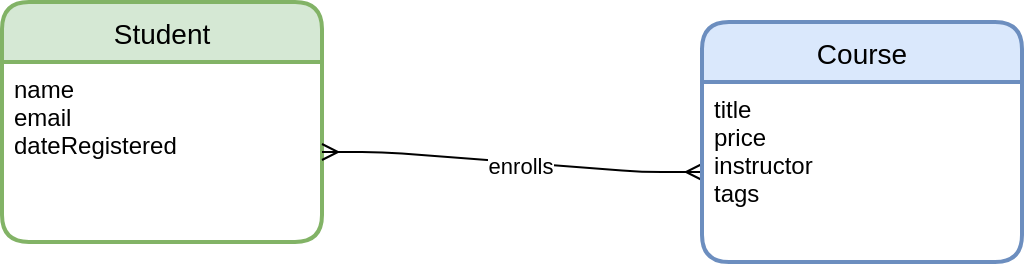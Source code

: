 <mxfile version="13.3.5" type="device"><diagram id="C5RBs43oDa-KdzZeNtuy" name="Page-1"><mxGraphModel dx="769" dy="540" grid="1" gridSize="10" guides="1" tooltips="1" connect="1" arrows="1" fold="1" page="1" pageScale="1" pageWidth="827" pageHeight="1169" math="0" shadow="0"><root><mxCell id="WIyWlLk6GJQsqaUBKTNV-0"/><mxCell id="WIyWlLk6GJQsqaUBKTNV-1" parent="WIyWlLk6GJQsqaUBKTNV-0"/><mxCell id="39VeWzRBnA8qbnAROipL-17" value="Student" style="swimlane;childLayout=stackLayout;horizontal=1;startSize=30;horizontalStack=0;rounded=1;fontSize=14;fontStyle=0;strokeWidth=2;resizeParent=0;resizeLast=1;shadow=0;dashed=0;align=center;fillColor=#d5e8d4;strokeColor=#82b366;" parent="WIyWlLk6GJQsqaUBKTNV-1" vertex="1"><mxGeometry x="110" y="140" width="160" height="120" as="geometry"/></mxCell><mxCell id="39VeWzRBnA8qbnAROipL-18" value="name&#10;email&#10;dateRegistered" style="align=left;strokeColor=none;fillColor=none;spacingLeft=4;fontSize=12;verticalAlign=top;resizable=0;rotatable=0;part=1;" parent="39VeWzRBnA8qbnAROipL-17" vertex="1"><mxGeometry y="30" width="160" height="90" as="geometry"/></mxCell><mxCell id="39VeWzRBnA8qbnAROipL-21" value="" style="edgeStyle=entityRelationEdgeStyle;fontSize=12;html=1;endArrow=ERmany;startArrow=ERmany;exitX=1;exitY=0.5;exitDx=0;exitDy=0;entryX=0;entryY=0.5;entryDx=0;entryDy=0;" parent="WIyWlLk6GJQsqaUBKTNV-1" source="39VeWzRBnA8qbnAROipL-18" target="39VeWzRBnA8qbnAROipL-20" edge="1"><mxGeometry width="100" height="100" relative="1" as="geometry"><mxPoint x="340" y="320" as="sourcePoint"/><mxPoint x="440" y="220" as="targetPoint"/></mxGeometry></mxCell><mxCell id="39VeWzRBnA8qbnAROipL-22" value="enrolls" style="edgeLabel;html=1;align=center;verticalAlign=middle;resizable=0;points=[];" parent="39VeWzRBnA8qbnAROipL-21" vertex="1" connectable="0"><mxGeometry x="0.043" y="-1" relative="1" as="geometry"><mxPoint as="offset"/></mxGeometry></mxCell><mxCell id="39VeWzRBnA8qbnAROipL-19" value="Course" style="swimlane;childLayout=stackLayout;horizontal=1;startSize=30;horizontalStack=0;rounded=1;fontSize=14;fontStyle=0;strokeWidth=2;resizeParent=0;resizeLast=1;shadow=0;dashed=0;align=center;fillColor=#dae8fc;strokeColor=#6c8ebf;" parent="WIyWlLk6GJQsqaUBKTNV-1" vertex="1"><mxGeometry x="460" y="150" width="160" height="120" as="geometry"/></mxCell><mxCell id="39VeWzRBnA8qbnAROipL-20" value="title&#10;price&#10;instructor&#10;tags" style="align=left;strokeColor=none;fillColor=none;spacingLeft=4;fontSize=12;verticalAlign=top;resizable=0;rotatable=0;part=1;" parent="39VeWzRBnA8qbnAROipL-19" vertex="1"><mxGeometry y="30" width="160" height="90" as="geometry"/></mxCell></root></mxGraphModel></diagram></mxfile>